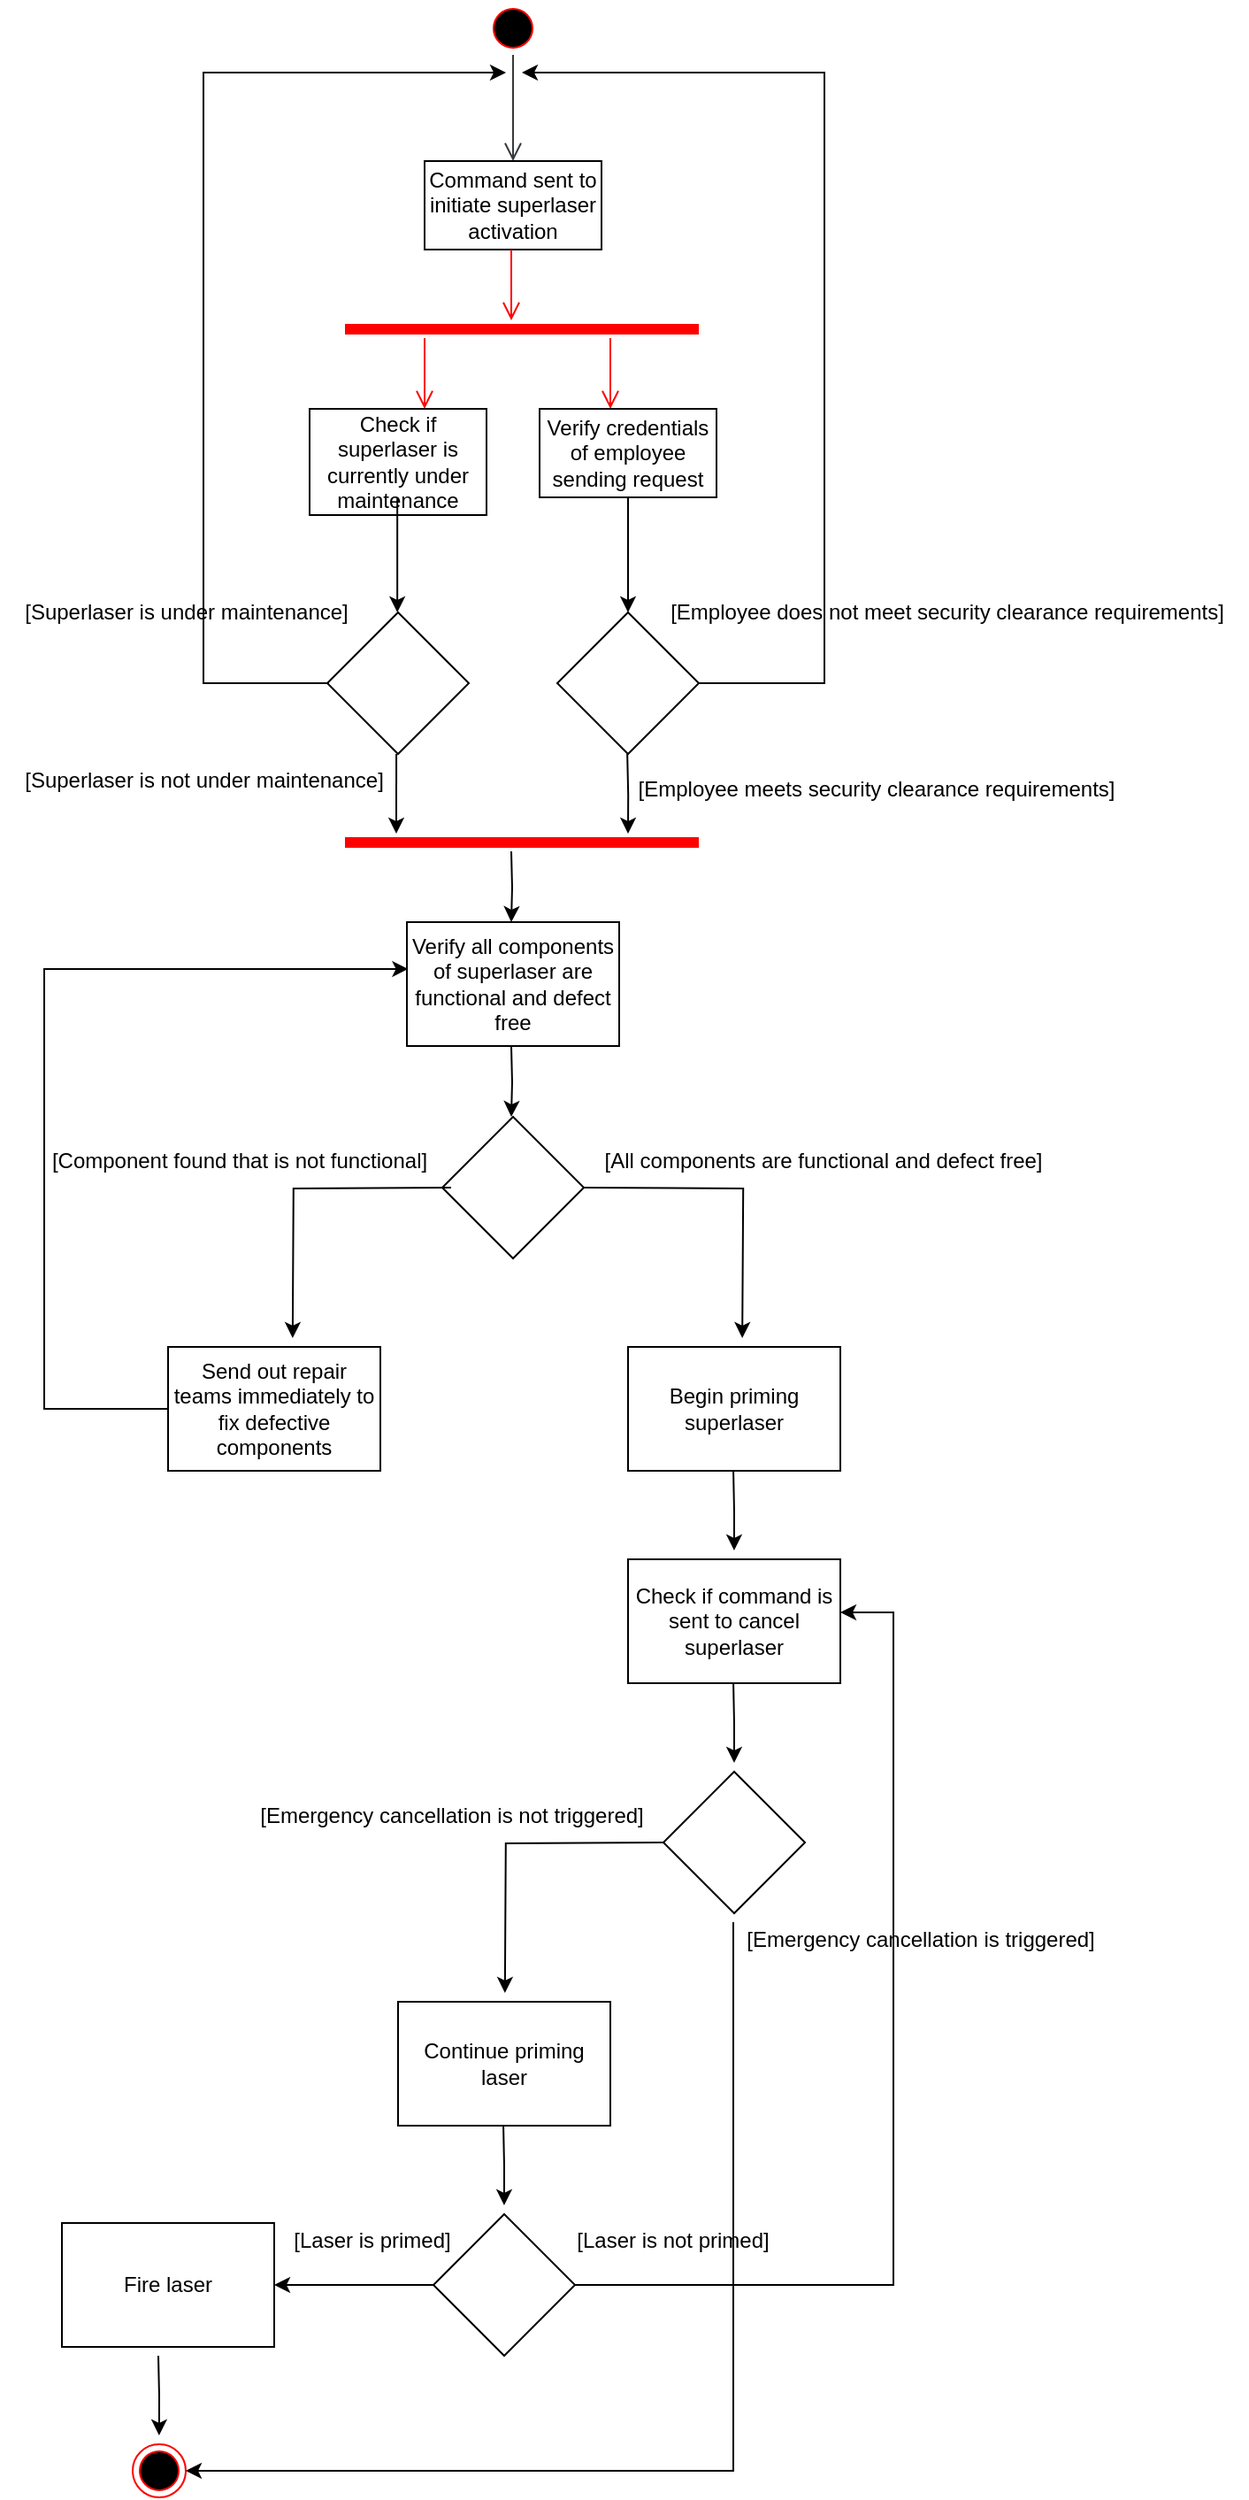 <mxfile version="26.2.9">
  <diagram name="Page-1" id="QK47E6WRy4JyNU8DnVt8">
    <mxGraphModel dx="1050" dy="643" grid="1" gridSize="10" guides="1" tooltips="1" connect="1" arrows="1" fold="1" page="1" pageScale="1" pageWidth="850" pageHeight="1100" math="0" shadow="0">
      <root>
        <mxCell id="0" />
        <mxCell id="1" parent="0" />
        <mxCell id="ebSa2V9OrGf27Llf0-Gl-1" value="" style="ellipse;html=1;shape=startState;fillColor=#000000;strokeColor=#ff0000;" vertex="1" parent="1">
          <mxGeometry x="410" y="80" width="30" height="30" as="geometry" />
        </mxCell>
        <mxCell id="ebSa2V9OrGf27Llf0-Gl-2" value="" style="edgeStyle=orthogonalEdgeStyle;html=1;verticalAlign=bottom;endArrow=open;endSize=8;strokeColor=light-dark(#36393D,#FAFCFF);rounded=0;fillColor=#f9f7ed;" edge="1" source="ebSa2V9OrGf27Llf0-Gl-1" parent="1">
          <mxGeometry relative="1" as="geometry">
            <mxPoint x="425" y="170" as="targetPoint" />
          </mxGeometry>
        </mxCell>
        <mxCell id="ebSa2V9OrGf27Llf0-Gl-3" value="" style="ellipse;html=1;shape=endState;fillColor=#000000;strokeColor=#ff0000;" vertex="1" parent="1">
          <mxGeometry x="210" y="1460" width="30" height="30" as="geometry" />
        </mxCell>
        <mxCell id="ebSa2V9OrGf27Llf0-Gl-4" value="Command sent to initiate superlaser activation" style="html=1;dashed=0;whiteSpace=wrap;" vertex="1" parent="1">
          <mxGeometry x="375" y="170" width="100" height="50" as="geometry" />
        </mxCell>
        <mxCell id="ebSa2V9OrGf27Llf0-Gl-5" value="" style="shape=line;html=1;strokeWidth=6;strokeColor=#ff0000;" vertex="1" parent="1">
          <mxGeometry x="330" y="550" width="200" height="10" as="geometry" />
        </mxCell>
        <mxCell id="ebSa2V9OrGf27Llf0-Gl-7" value="" style="edgeStyle=orthogonalEdgeStyle;html=1;verticalAlign=bottom;endArrow=open;endSize=8;strokeColor=light-dark(#FF0000,#FFFFFF);rounded=0;" edge="1" parent="1">
          <mxGeometry relative="1" as="geometry">
            <mxPoint x="424" y="260" as="targetPoint" />
            <mxPoint x="424" y="220" as="sourcePoint" />
          </mxGeometry>
        </mxCell>
        <mxCell id="ebSa2V9OrGf27Llf0-Gl-8" value="" style="edgeStyle=orthogonalEdgeStyle;html=1;verticalAlign=bottom;endArrow=open;endSize=8;strokeColor=light-dark(#FF0000,#FFFFFF);rounded=0;" edge="1" parent="1">
          <mxGeometry relative="1" as="geometry">
            <mxPoint x="375" y="310" as="targetPoint" />
            <mxPoint x="375" y="270" as="sourcePoint" />
          </mxGeometry>
        </mxCell>
        <mxCell id="ebSa2V9OrGf27Llf0-Gl-9" value="" style="edgeStyle=orthogonalEdgeStyle;html=1;verticalAlign=bottom;endArrow=open;endSize=8;strokeColor=light-dark(#FF0000,#FFFFFF);rounded=0;" edge="1" parent="1">
          <mxGeometry relative="1" as="geometry">
            <mxPoint x="480" y="310" as="targetPoint" />
            <mxPoint x="480" y="270" as="sourcePoint" />
          </mxGeometry>
        </mxCell>
        <mxCell id="ebSa2V9OrGf27Llf0-Gl-10" value="Check if superlaser is currently under maintenance" style="html=1;dashed=0;whiteSpace=wrap;" vertex="1" parent="1">
          <mxGeometry x="310" y="310" width="100" height="60" as="geometry" />
        </mxCell>
        <mxCell id="ebSa2V9OrGf27Llf0-Gl-16" value="" style="edgeStyle=orthogonalEdgeStyle;rounded=0;orthogonalLoop=1;jettySize=auto;html=1;" edge="1" parent="1" source="ebSa2V9OrGf27Llf0-Gl-11" target="ebSa2V9OrGf27Llf0-Gl-15">
          <mxGeometry relative="1" as="geometry" />
        </mxCell>
        <mxCell id="ebSa2V9OrGf27Llf0-Gl-11" value="Verify credentials of employee sending request" style="html=1;dashed=0;whiteSpace=wrap;" vertex="1" parent="1">
          <mxGeometry x="440" y="310" width="100" height="50" as="geometry" />
        </mxCell>
        <mxCell id="ebSa2V9OrGf27Llf0-Gl-15" value="" style="rhombus;whiteSpace=wrap;html=1;dashed=0;" vertex="1" parent="1">
          <mxGeometry x="450" y="425" width="80" height="80" as="geometry" />
        </mxCell>
        <mxCell id="ebSa2V9OrGf27Llf0-Gl-17" value="" style="edgeStyle=orthogonalEdgeStyle;rounded=0;orthogonalLoop=1;jettySize=auto;html=1;exitX=1;exitY=0.5;exitDx=0;exitDy=0;" edge="1" parent="1" source="ebSa2V9OrGf27Llf0-Gl-15">
          <mxGeometry relative="1" as="geometry">
            <mxPoint x="590" y="410" as="sourcePoint" />
            <mxPoint x="430" y="120" as="targetPoint" />
            <Array as="points">
              <mxPoint x="601" y="465" />
              <mxPoint x="601" y="120" />
            </Array>
          </mxGeometry>
        </mxCell>
        <mxCell id="ebSa2V9OrGf27Llf0-Gl-19" value="&lt;font&gt;[Employee does not meet security clearance requirements]&lt;/font&gt;" style="text;html=1;align=center;verticalAlign=middle;resizable=0;points=[];autosize=1;strokeColor=none;fillColor=none;" vertex="1" parent="1">
          <mxGeometry x="500" y="410" width="340" height="30" as="geometry" />
        </mxCell>
        <mxCell id="ebSa2V9OrGf27Llf0-Gl-20" value="" style="shape=line;html=1;strokeWidth=6;strokeColor=#ff0000;" vertex="1" parent="1">
          <mxGeometry x="330" y="260" width="200" height="10" as="geometry" />
        </mxCell>
        <mxCell id="ebSa2V9OrGf27Llf0-Gl-21" value="" style="edgeStyle=orthogonalEdgeStyle;rounded=0;orthogonalLoop=1;jettySize=auto;html=1;" edge="1" parent="1">
          <mxGeometry relative="1" as="geometry">
            <mxPoint x="489.58" y="505" as="sourcePoint" />
            <mxPoint x="490" y="550" as="targetPoint" />
          </mxGeometry>
        </mxCell>
        <mxCell id="ebSa2V9OrGf27Llf0-Gl-22" value="" style="rhombus;whiteSpace=wrap;html=1;dashed=0;" vertex="1" parent="1">
          <mxGeometry x="320" y="425" width="80" height="80" as="geometry" />
        </mxCell>
        <mxCell id="ebSa2V9OrGf27Llf0-Gl-23" value="" style="edgeStyle=orthogonalEdgeStyle;rounded=0;orthogonalLoop=1;jettySize=auto;html=1;" edge="1" parent="1">
          <mxGeometry relative="1" as="geometry">
            <mxPoint x="359.58" y="360" as="sourcePoint" />
            <mxPoint x="359.58" y="425" as="targetPoint" />
          </mxGeometry>
        </mxCell>
        <mxCell id="ebSa2V9OrGf27Llf0-Gl-24" value="&lt;font&gt;[Superlaser is not under maintenance]&lt;/font&gt;" style="text;html=1;align=center;verticalAlign=middle;resizable=0;points=[];autosize=1;strokeColor=none;fillColor=none;" vertex="1" parent="1">
          <mxGeometry x="135" y="505" width="230" height="30" as="geometry" />
        </mxCell>
        <mxCell id="ebSa2V9OrGf27Llf0-Gl-25" value="&lt;font&gt;[Superlaser is under maintenance]&lt;/font&gt;" style="text;html=1;align=center;verticalAlign=middle;resizable=0;points=[];autosize=1;strokeColor=none;fillColor=none;" vertex="1" parent="1">
          <mxGeometry x="135" y="410" width="210" height="30" as="geometry" />
        </mxCell>
        <mxCell id="ebSa2V9OrGf27Llf0-Gl-27" value="&lt;font&gt;[Employee meets security clearance requirements]&lt;/font&gt;" style="text;html=1;align=center;verticalAlign=middle;resizable=0;points=[];autosize=1;strokeColor=none;fillColor=none;" vertex="1" parent="1">
          <mxGeometry x="485" y="510" width="290" height="30" as="geometry" />
        </mxCell>
        <mxCell id="ebSa2V9OrGf27Llf0-Gl-28" value="" style="edgeStyle=orthogonalEdgeStyle;rounded=0;orthogonalLoop=1;jettySize=auto;html=1;" edge="1" parent="1">
          <mxGeometry relative="1" as="geometry">
            <mxPoint x="359.03" y="505" as="sourcePoint" />
            <mxPoint x="359" y="550" as="targetPoint" />
          </mxGeometry>
        </mxCell>
        <mxCell id="ebSa2V9OrGf27Llf0-Gl-29" value="" style="edgeStyle=orthogonalEdgeStyle;rounded=0;orthogonalLoop=1;jettySize=auto;html=1;exitX=1;exitY=0.5;exitDx=0;exitDy=0;" edge="1" parent="1">
          <mxGeometry relative="1" as="geometry">
            <mxPoint x="321.0" y="465" as="sourcePoint" />
            <mxPoint x="421.0" y="120" as="targetPoint" />
            <Array as="points">
              <mxPoint x="250.0" y="465" />
              <mxPoint x="250.0" y="120" />
            </Array>
          </mxGeometry>
        </mxCell>
        <mxCell id="ebSa2V9OrGf27Llf0-Gl-30" value="" style="edgeStyle=orthogonalEdgeStyle;rounded=0;orthogonalLoop=1;jettySize=auto;html=1;" edge="1" parent="1">
          <mxGeometry relative="1" as="geometry">
            <mxPoint x="424" y="560" as="sourcePoint" />
            <mxPoint x="424" y="600" as="targetPoint" />
          </mxGeometry>
        </mxCell>
        <mxCell id="ebSa2V9OrGf27Llf0-Gl-31" value="Verify all components of superlaser are functional and defect free" style="html=1;dashed=0;whiteSpace=wrap;" vertex="1" parent="1">
          <mxGeometry x="365" y="600" width="120" height="70" as="geometry" />
        </mxCell>
        <mxCell id="ebSa2V9OrGf27Llf0-Gl-33" value="" style="edgeStyle=orthogonalEdgeStyle;rounded=0;orthogonalLoop=1;jettySize=auto;html=1;" edge="1" parent="1">
          <mxGeometry relative="1" as="geometry">
            <mxPoint x="424" y="670" as="sourcePoint" />
            <mxPoint x="424" y="710" as="targetPoint" />
          </mxGeometry>
        </mxCell>
        <mxCell id="ebSa2V9OrGf27Llf0-Gl-34" value="" style="rhombus;whiteSpace=wrap;html=1;dashed=0;" vertex="1" parent="1">
          <mxGeometry x="385" y="710" width="80" height="80" as="geometry" />
        </mxCell>
        <mxCell id="ebSa2V9OrGf27Llf0-Gl-35" value="&lt;font&gt;[All components are functional and defect free]&lt;/font&gt;" style="text;html=1;align=center;verticalAlign=middle;resizable=0;points=[];autosize=1;strokeColor=none;fillColor=none;" vertex="1" parent="1">
          <mxGeometry x="465" y="720" width="270" height="30" as="geometry" />
        </mxCell>
        <mxCell id="ebSa2V9OrGf27Llf0-Gl-36" value="&lt;font&gt;[Component found that is not functional]&lt;/font&gt;" style="text;html=1;align=center;verticalAlign=middle;resizable=0;points=[];autosize=1;strokeColor=none;fillColor=none;" vertex="1" parent="1">
          <mxGeometry x="150" y="720" width="240" height="30" as="geometry" />
        </mxCell>
        <mxCell id="ebSa2V9OrGf27Llf0-Gl-37" value="" style="edgeStyle=orthogonalEdgeStyle;rounded=0;orthogonalLoop=1;jettySize=auto;html=1;" edge="1" parent="1">
          <mxGeometry relative="1" as="geometry">
            <mxPoint x="390" y="750" as="sourcePoint" />
            <mxPoint x="300.42" y="835" as="targetPoint" />
          </mxGeometry>
        </mxCell>
        <mxCell id="ebSa2V9OrGf27Llf0-Gl-38" value="" style="edgeStyle=orthogonalEdgeStyle;rounded=0;orthogonalLoop=1;jettySize=auto;html=1;" edge="1" parent="1">
          <mxGeometry relative="1" as="geometry">
            <mxPoint x="465.0" y="750" as="sourcePoint" />
            <mxPoint x="554.58" y="835" as="targetPoint" />
          </mxGeometry>
        </mxCell>
        <mxCell id="ebSa2V9OrGf27Llf0-Gl-39" value="Send out repair teams immediately to fix defective components" style="html=1;dashed=0;whiteSpace=wrap;" vertex="1" parent="1">
          <mxGeometry x="230" y="840" width="120" height="70" as="geometry" />
        </mxCell>
        <mxCell id="ebSa2V9OrGf27Llf0-Gl-40" value="" style="edgeStyle=orthogonalEdgeStyle;rounded=0;orthogonalLoop=1;jettySize=auto;html=1;entryX=0.006;entryY=0.378;entryDx=0;entryDy=0;entryPerimeter=0;exitX=0;exitY=0.5;exitDx=0;exitDy=0;" edge="1" parent="1" source="ebSa2V9OrGf27Llf0-Gl-39" target="ebSa2V9OrGf27Llf0-Gl-31">
          <mxGeometry relative="1" as="geometry">
            <mxPoint x="230" y="915" as="sourcePoint" />
            <mxPoint x="140" y="630" as="targetPoint" />
            <Array as="points">
              <mxPoint x="160" y="875" />
              <mxPoint x="160" y="626" />
            </Array>
          </mxGeometry>
        </mxCell>
        <mxCell id="ebSa2V9OrGf27Llf0-Gl-41" value="Begin priming superlaser" style="html=1;dashed=0;whiteSpace=wrap;" vertex="1" parent="1">
          <mxGeometry x="490" y="840" width="120" height="70" as="geometry" />
        </mxCell>
        <mxCell id="ebSa2V9OrGf27Llf0-Gl-42" value="" style="rhombus;whiteSpace=wrap;html=1;dashed=0;" vertex="1" parent="1">
          <mxGeometry x="510" y="1080" width="80" height="80" as="geometry" />
        </mxCell>
        <mxCell id="ebSa2V9OrGf27Llf0-Gl-43" value="" style="edgeStyle=orthogonalEdgeStyle;rounded=0;orthogonalLoop=1;jettySize=auto;html=1;" edge="1" parent="1">
          <mxGeometry relative="1" as="geometry">
            <mxPoint x="549.53" y="910" as="sourcePoint" />
            <mxPoint x="549.98" y="955" as="targetPoint" />
          </mxGeometry>
        </mxCell>
        <mxCell id="ebSa2V9OrGf27Llf0-Gl-45" value="Check if command is sent to cancel superlaser" style="html=1;dashed=0;whiteSpace=wrap;" vertex="1" parent="1">
          <mxGeometry x="490" y="960" width="120" height="70" as="geometry" />
        </mxCell>
        <mxCell id="ebSa2V9OrGf27Llf0-Gl-46" value="" style="edgeStyle=orthogonalEdgeStyle;rounded=0;orthogonalLoop=1;jettySize=auto;html=1;" edge="1" parent="1">
          <mxGeometry relative="1" as="geometry">
            <mxPoint x="549.54" y="1030" as="sourcePoint" />
            <mxPoint x="549.99" y="1075" as="targetPoint" />
          </mxGeometry>
        </mxCell>
        <mxCell id="ebSa2V9OrGf27Llf0-Gl-47" value="&lt;font&gt;[Emergency cancellation is not triggered]&lt;/font&gt;" style="text;html=1;align=center;verticalAlign=middle;resizable=0;points=[];autosize=1;strokeColor=none;fillColor=none;" vertex="1" parent="1">
          <mxGeometry x="270" y="1090" width="240" height="30" as="geometry" />
        </mxCell>
        <mxCell id="ebSa2V9OrGf27Llf0-Gl-48" value="" style="edgeStyle=orthogonalEdgeStyle;rounded=0;orthogonalLoop=1;jettySize=auto;html=1;" edge="1" parent="1">
          <mxGeometry relative="1" as="geometry">
            <mxPoint x="510" y="1120" as="sourcePoint" />
            <mxPoint x="420.42" y="1205" as="targetPoint" />
          </mxGeometry>
        </mxCell>
        <mxCell id="ebSa2V9OrGf27Llf0-Gl-49" value="Continue priming laser" style="html=1;dashed=0;whiteSpace=wrap;" vertex="1" parent="1">
          <mxGeometry x="360" y="1210" width="120" height="70" as="geometry" />
        </mxCell>
        <mxCell id="ebSa2V9OrGf27Llf0-Gl-50" value="" style="rhombus;whiteSpace=wrap;html=1;dashed=0;" vertex="1" parent="1">
          <mxGeometry x="380" y="1330" width="80" height="80" as="geometry" />
        </mxCell>
        <mxCell id="ebSa2V9OrGf27Llf0-Gl-51" value="" style="edgeStyle=orthogonalEdgeStyle;rounded=0;orthogonalLoop=1;jettySize=auto;html=1;" edge="1" parent="1">
          <mxGeometry relative="1" as="geometry">
            <mxPoint x="419.53" y="1280" as="sourcePoint" />
            <mxPoint x="419.98" y="1325" as="targetPoint" />
          </mxGeometry>
        </mxCell>
        <mxCell id="ebSa2V9OrGf27Llf0-Gl-52" value="&lt;font&gt;[Laser is primed]&lt;/font&gt;" style="text;html=1;align=center;verticalAlign=middle;resizable=0;points=[];autosize=1;strokeColor=none;fillColor=none;" vertex="1" parent="1">
          <mxGeometry x="290" y="1330" width="110" height="30" as="geometry" />
        </mxCell>
        <mxCell id="ebSa2V9OrGf27Llf0-Gl-53" value="&lt;font&gt;[Laser is not primed]&lt;/font&gt;" style="text;html=1;align=center;verticalAlign=middle;resizable=0;points=[];autosize=1;strokeColor=none;fillColor=none;" vertex="1" parent="1">
          <mxGeometry x="450" y="1330" width="130" height="30" as="geometry" />
        </mxCell>
        <mxCell id="ebSa2V9OrGf27Llf0-Gl-54" value="" style="edgeStyle=orthogonalEdgeStyle;rounded=0;orthogonalLoop=1;jettySize=auto;html=1;exitX=1;exitY=0.5;exitDx=0;exitDy=0;" edge="1" parent="1" source="ebSa2V9OrGf27Llf0-Gl-50">
          <mxGeometry relative="1" as="geometry">
            <mxPoint x="746.0" y="1269" as="sourcePoint" />
            <mxPoint x="610" y="990" as="targetPoint" />
            <Array as="points">
              <mxPoint x="640" y="1370" />
              <mxPoint x="640" y="990" />
            </Array>
          </mxGeometry>
        </mxCell>
        <mxCell id="ebSa2V9OrGf27Llf0-Gl-55" value="Fire laser" style="html=1;dashed=0;whiteSpace=wrap;" vertex="1" parent="1">
          <mxGeometry x="170" y="1335" width="120" height="70" as="geometry" />
        </mxCell>
        <mxCell id="ebSa2V9OrGf27Llf0-Gl-56" value="" style="edgeStyle=orthogonalEdgeStyle;rounded=0;orthogonalLoop=1;jettySize=auto;html=1;exitX=0;exitY=0.5;exitDx=0;exitDy=0;entryX=1;entryY=0.5;entryDx=0;entryDy=0;" edge="1" parent="1" source="ebSa2V9OrGf27Llf0-Gl-50" target="ebSa2V9OrGf27Llf0-Gl-55">
          <mxGeometry relative="1" as="geometry">
            <mxPoint x="330" y="1375" as="sourcePoint" />
            <mxPoint x="330.45" y="1420" as="targetPoint" />
          </mxGeometry>
        </mxCell>
        <mxCell id="ebSa2V9OrGf27Llf0-Gl-57" value="" style="edgeStyle=orthogonalEdgeStyle;rounded=0;orthogonalLoop=1;jettySize=auto;html=1;" edge="1" parent="1">
          <mxGeometry relative="1" as="geometry">
            <mxPoint x="224.49" y="1410" as="sourcePoint" />
            <mxPoint x="224.94" y="1455" as="targetPoint" />
          </mxGeometry>
        </mxCell>
        <mxCell id="ebSa2V9OrGf27Llf0-Gl-59" value="&lt;font&gt;[Emergency cancellation is triggered]&lt;/font&gt;" style="text;html=1;align=center;verticalAlign=middle;resizable=0;points=[];autosize=1;strokeColor=none;fillColor=none;" vertex="1" parent="1">
          <mxGeometry x="545" y="1160" width="220" height="30" as="geometry" />
        </mxCell>
        <mxCell id="ebSa2V9OrGf27Llf0-Gl-60" value="" style="edgeStyle=orthogonalEdgeStyle;rounded=0;orthogonalLoop=1;jettySize=auto;html=1;entryX=1;entryY=0.5;entryDx=0;entryDy=0;" edge="1" parent="1" target="ebSa2V9OrGf27Llf0-Gl-3">
          <mxGeometry relative="1" as="geometry">
            <mxPoint x="549.5" y="1165" as="sourcePoint" />
            <mxPoint x="550" y="1450" as="targetPoint" />
            <Array as="points">
              <mxPoint x="550" y="1475" />
            </Array>
          </mxGeometry>
        </mxCell>
      </root>
    </mxGraphModel>
  </diagram>
</mxfile>
